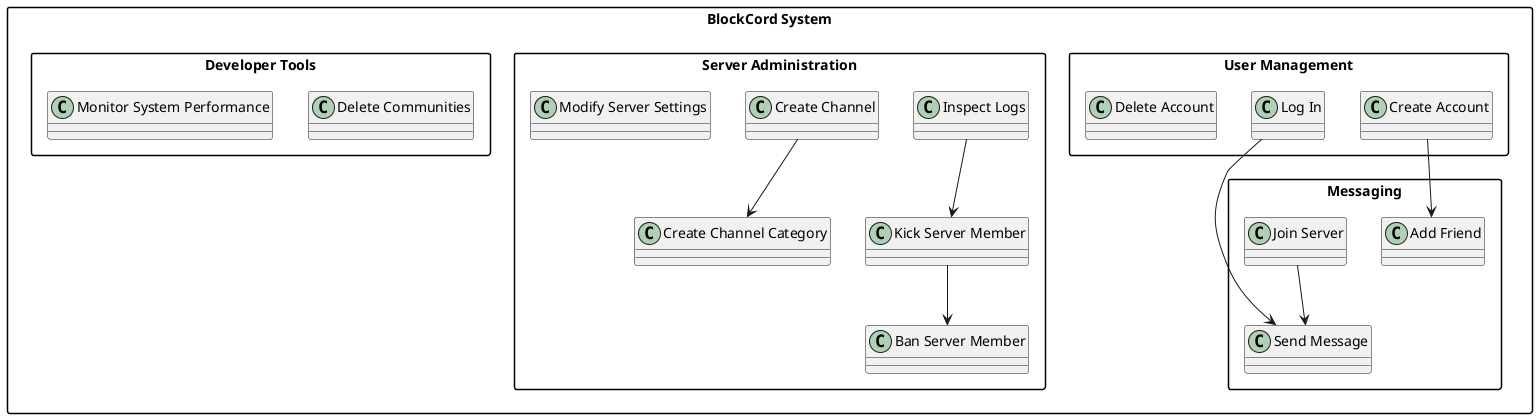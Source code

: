 @startuml BlockCord Package Diagram
skinparam packageStyle rectangle

package "BlockCord System" {
    package "User Management" {
        class "Log In"
        class "Create Account"
        class "Delete Account"
    }
    package "Messaging" {
        class "Send Message"
        class "Add Friend"
        class "Join Server"
    }
    package "Server Administration" {
        class "Inspect Logs"
        class "Kick Server Member"
        class "Ban Server Member"
        class "Create Channel"
        class "Create Channel Category"
        class "Modify Server Settings"
    }
    package "Developer Tools" {
        class "Delete Communities"
        class "Monitor System Performance"
    }
}

"Log In" --> "Send Message"
"Create Account" --> "Add Friend"
"Join Server" --> "Send Message"
"Inspect Logs" --> "Kick Server Member"
"Kick Server Member" --> "Ban Server Member"
"Create Channel" --> "Create Channel Category"
@enduml
